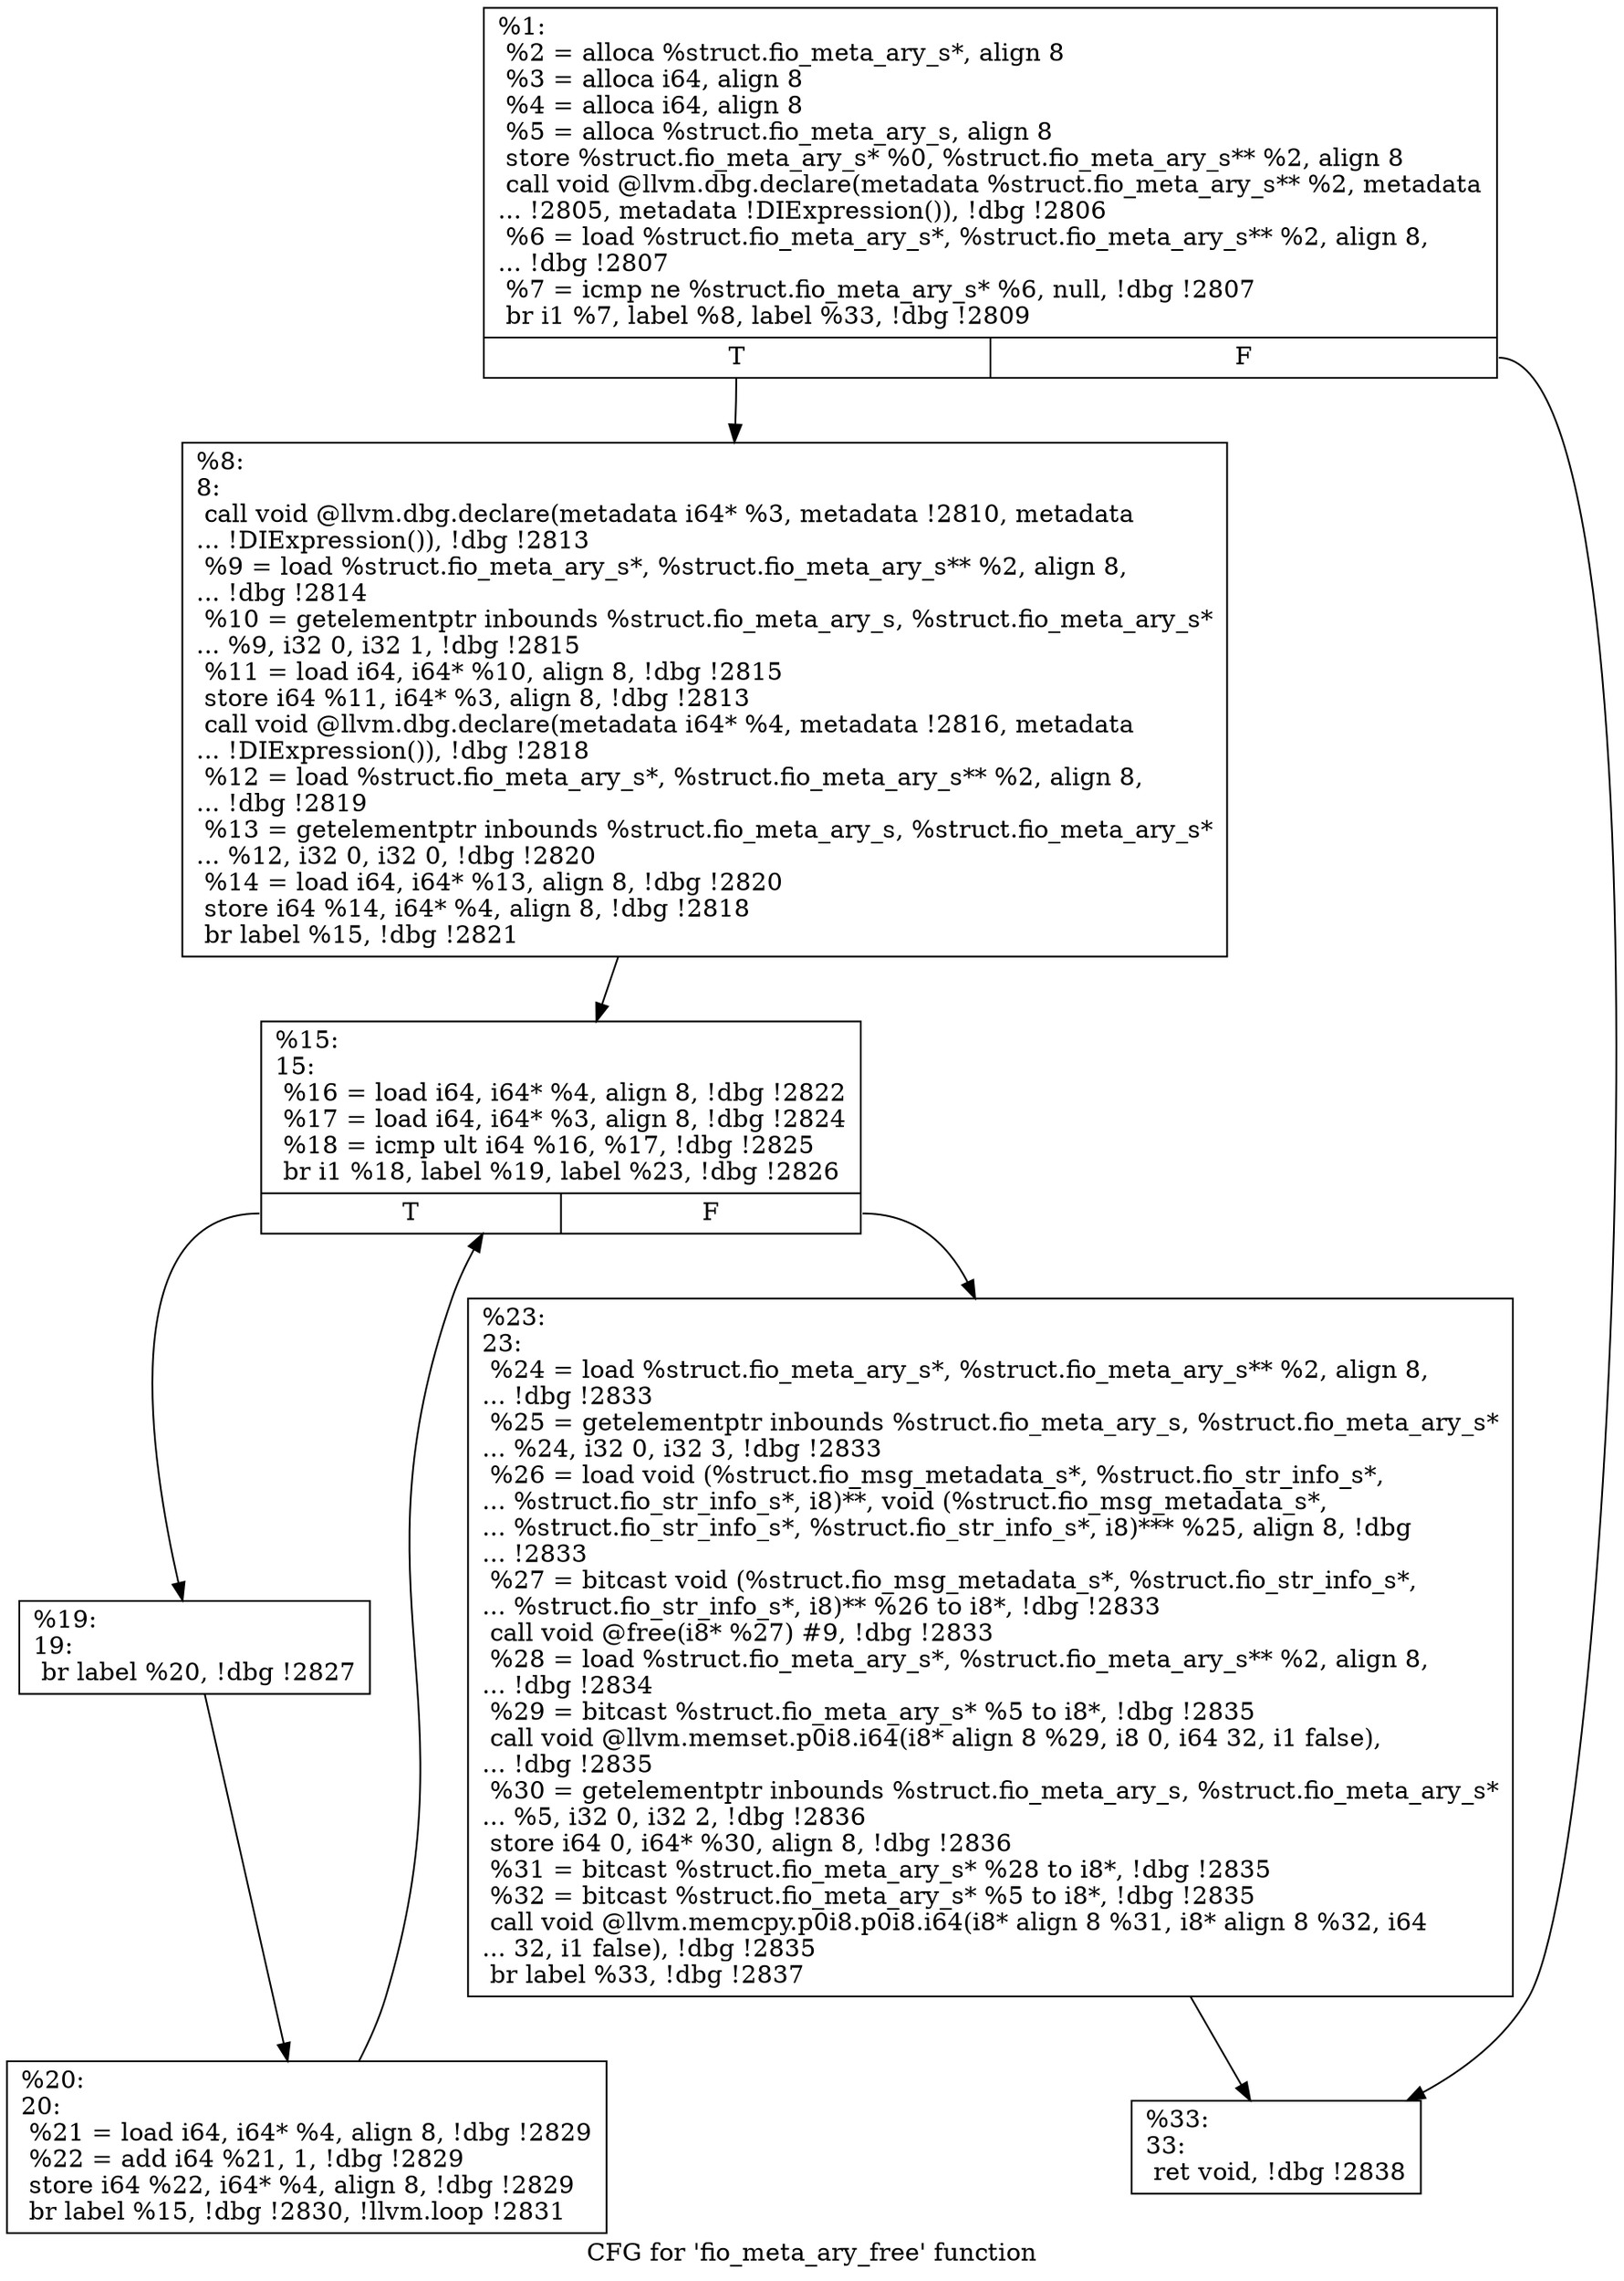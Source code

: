 digraph "CFG for 'fio_meta_ary_free' function" {
	label="CFG for 'fio_meta_ary_free' function";

	Node0x556851452660 [shape=record,label="{%1:\l  %2 = alloca %struct.fio_meta_ary_s*, align 8\l  %3 = alloca i64, align 8\l  %4 = alloca i64, align 8\l  %5 = alloca %struct.fio_meta_ary_s, align 8\l  store %struct.fio_meta_ary_s* %0, %struct.fio_meta_ary_s** %2, align 8\l  call void @llvm.dbg.declare(metadata %struct.fio_meta_ary_s** %2, metadata\l... !2805, metadata !DIExpression()), !dbg !2806\l  %6 = load %struct.fio_meta_ary_s*, %struct.fio_meta_ary_s** %2, align 8,\l... !dbg !2807\l  %7 = icmp ne %struct.fio_meta_ary_s* %6, null, !dbg !2807\l  br i1 %7, label %8, label %33, !dbg !2809\l|{<s0>T|<s1>F}}"];
	Node0x556851452660:s0 -> Node0x556851455230;
	Node0x556851452660:s1 -> Node0x5568514553c0;
	Node0x556851455230 [shape=record,label="{%8:\l8:                                                \l  call void @llvm.dbg.declare(metadata i64* %3, metadata !2810, metadata\l... !DIExpression()), !dbg !2813\l  %9 = load %struct.fio_meta_ary_s*, %struct.fio_meta_ary_s** %2, align 8,\l... !dbg !2814\l  %10 = getelementptr inbounds %struct.fio_meta_ary_s, %struct.fio_meta_ary_s*\l... %9, i32 0, i32 1, !dbg !2815\l  %11 = load i64, i64* %10, align 8, !dbg !2815\l  store i64 %11, i64* %3, align 8, !dbg !2813\l  call void @llvm.dbg.declare(metadata i64* %4, metadata !2816, metadata\l... !DIExpression()), !dbg !2818\l  %12 = load %struct.fio_meta_ary_s*, %struct.fio_meta_ary_s** %2, align 8,\l... !dbg !2819\l  %13 = getelementptr inbounds %struct.fio_meta_ary_s, %struct.fio_meta_ary_s*\l... %12, i32 0, i32 0, !dbg !2820\l  %14 = load i64, i64* %13, align 8, !dbg !2820\l  store i64 %14, i64* %4, align 8, !dbg !2818\l  br label %15, !dbg !2821\l}"];
	Node0x556851455230 -> Node0x556851455280;
	Node0x556851455280 [shape=record,label="{%15:\l15:                                               \l  %16 = load i64, i64* %4, align 8, !dbg !2822\l  %17 = load i64, i64* %3, align 8, !dbg !2824\l  %18 = icmp ult i64 %16, %17, !dbg !2825\l  br i1 %18, label %19, label %23, !dbg !2826\l|{<s0>T|<s1>F}}"];
	Node0x556851455280:s0 -> Node0x5568514552d0;
	Node0x556851455280:s1 -> Node0x556851455370;
	Node0x5568514552d0 [shape=record,label="{%19:\l19:                                               \l  br label %20, !dbg !2827\l}"];
	Node0x5568514552d0 -> Node0x556851455320;
	Node0x556851455320 [shape=record,label="{%20:\l20:                                               \l  %21 = load i64, i64* %4, align 8, !dbg !2829\l  %22 = add i64 %21, 1, !dbg !2829\l  store i64 %22, i64* %4, align 8, !dbg !2829\l  br label %15, !dbg !2830, !llvm.loop !2831\l}"];
	Node0x556851455320 -> Node0x556851455280;
	Node0x556851455370 [shape=record,label="{%23:\l23:                                               \l  %24 = load %struct.fio_meta_ary_s*, %struct.fio_meta_ary_s** %2, align 8,\l... !dbg !2833\l  %25 = getelementptr inbounds %struct.fio_meta_ary_s, %struct.fio_meta_ary_s*\l... %24, i32 0, i32 3, !dbg !2833\l  %26 = load void (%struct.fio_msg_metadata_s*, %struct.fio_str_info_s*,\l... %struct.fio_str_info_s*, i8)**, void (%struct.fio_msg_metadata_s*,\l... %struct.fio_str_info_s*, %struct.fio_str_info_s*, i8)*** %25, align 8, !dbg\l... !2833\l  %27 = bitcast void (%struct.fio_msg_metadata_s*, %struct.fio_str_info_s*,\l... %struct.fio_str_info_s*, i8)** %26 to i8*, !dbg !2833\l  call void @free(i8* %27) #9, !dbg !2833\l  %28 = load %struct.fio_meta_ary_s*, %struct.fio_meta_ary_s** %2, align 8,\l... !dbg !2834\l  %29 = bitcast %struct.fio_meta_ary_s* %5 to i8*, !dbg !2835\l  call void @llvm.memset.p0i8.i64(i8* align 8 %29, i8 0, i64 32, i1 false),\l... !dbg !2835\l  %30 = getelementptr inbounds %struct.fio_meta_ary_s, %struct.fio_meta_ary_s*\l... %5, i32 0, i32 2, !dbg !2836\l  store i64 0, i64* %30, align 8, !dbg !2836\l  %31 = bitcast %struct.fio_meta_ary_s* %28 to i8*, !dbg !2835\l  %32 = bitcast %struct.fio_meta_ary_s* %5 to i8*, !dbg !2835\l  call void @llvm.memcpy.p0i8.p0i8.i64(i8* align 8 %31, i8* align 8 %32, i64\l... 32, i1 false), !dbg !2835\l  br label %33, !dbg !2837\l}"];
	Node0x556851455370 -> Node0x5568514553c0;
	Node0x5568514553c0 [shape=record,label="{%33:\l33:                                               \l  ret void, !dbg !2838\l}"];
}
